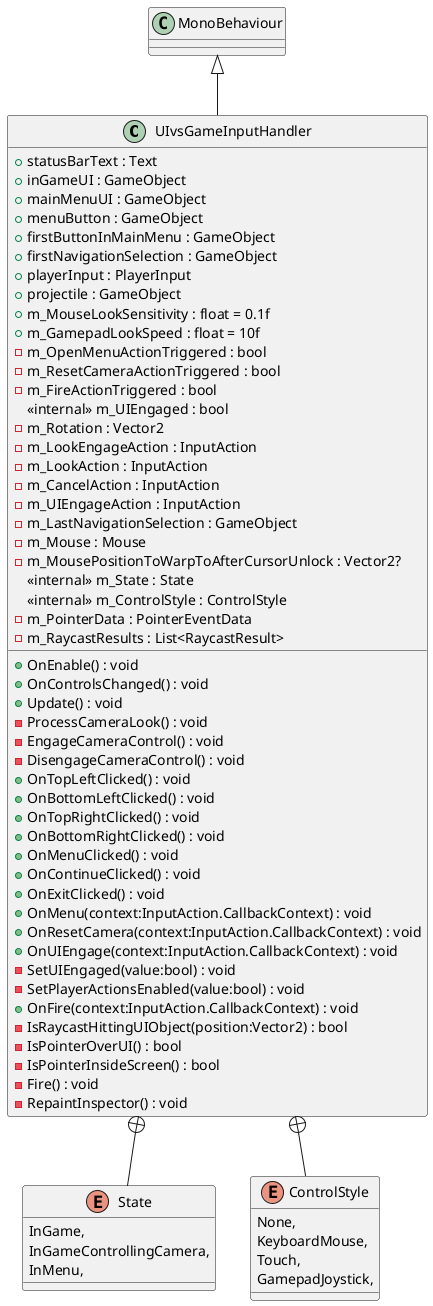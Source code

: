 @startuml
class UIvsGameInputHandler {
    + statusBarText : Text
    + inGameUI : GameObject
    + mainMenuUI : GameObject
    + menuButton : GameObject
    + firstButtonInMainMenu : GameObject
    + firstNavigationSelection : GameObject
    + playerInput : PlayerInput
    + projectile : GameObject
    + m_MouseLookSensitivity : float = 0.1f
    + m_GamepadLookSpeed : float = 10f
    - m_OpenMenuActionTriggered : bool
    - m_ResetCameraActionTriggered : bool
    - m_FireActionTriggered : bool
    <<internal>> m_UIEngaged : bool
    - m_Rotation : Vector2
    - m_LookEngageAction : InputAction
    - m_LookAction : InputAction
    - m_CancelAction : InputAction
    - m_UIEngageAction : InputAction
    - m_LastNavigationSelection : GameObject
    - m_Mouse : Mouse
    - m_MousePositionToWarpToAfterCursorUnlock : Vector2?
    <<internal>> m_State : State
    <<internal>> m_ControlStyle : ControlStyle
    + OnEnable() : void
    + OnControlsChanged() : void
    + Update() : void
    - ProcessCameraLook() : void
    - EngageCameraControl() : void
    - DisengageCameraControl() : void
    + OnTopLeftClicked() : void
    + OnBottomLeftClicked() : void
    + OnTopRightClicked() : void
    + OnBottomRightClicked() : void
    + OnMenuClicked() : void
    + OnContinueClicked() : void
    + OnExitClicked() : void
    + OnMenu(context:InputAction.CallbackContext) : void
    + OnResetCamera(context:InputAction.CallbackContext) : void
    + OnUIEngage(context:InputAction.CallbackContext) : void
    - SetUIEngaged(value:bool) : void
    - SetPlayerActionsEnabled(value:bool) : void
    + OnFire(context:InputAction.CallbackContext) : void
    - IsRaycastHittingUIObject(position:Vector2) : bool
    - m_PointerData : PointerEventData
    - m_RaycastResults : List<RaycastResult>
    - IsPointerOverUI() : bool
    - IsPointerInsideScreen() : bool
    - Fire() : void
    - RepaintInspector() : void
}
enum State {
    InGame,
    InGameControllingCamera,
    InMenu,
}
enum ControlStyle {
    None,
    KeyboardMouse,
    Touch,
    GamepadJoystick,
}
MonoBehaviour <|-- UIvsGameInputHandler
UIvsGameInputHandler +-- State
UIvsGameInputHandler +-- ControlStyle
@enduml
